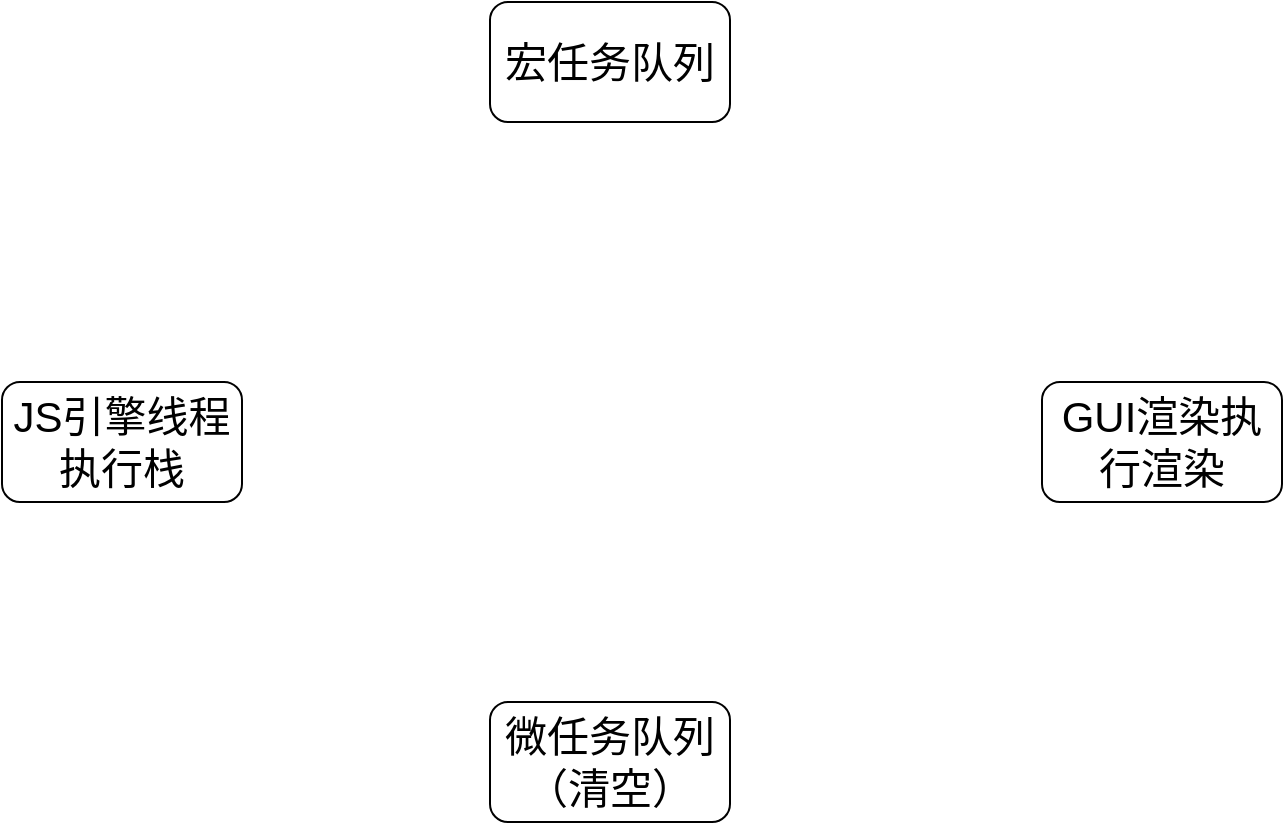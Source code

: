 <mxfile version="16.5.1" type="device"><diagram id="Y6DH406PcDHSqgpb-gte" name="第 1 页"><mxGraphModel dx="1106" dy="763" grid="1" gridSize="10" guides="1" tooltips="1" connect="1" arrows="1" fold="1" page="1" pageScale="1" pageWidth="827" pageHeight="1169" math="0" shadow="0"><root><mxCell id="0"/><mxCell id="1" parent="0"/><mxCell id="vGnEPMMnzd7Bg1tS4dI_-1" value="宏任务队列" style="rounded=1;whiteSpace=wrap;html=1;fontSize=21;" parent="1" vertex="1"><mxGeometry x="294" y="100" width="120" height="60" as="geometry"/></mxCell><mxCell id="vGnEPMMnzd7Bg1tS4dI_-2" value="JS引擎线程执行栈" style="rounded=1;whiteSpace=wrap;html=1;fontSize=21;" parent="1" vertex="1"><mxGeometry x="50" y="290" width="120" height="60" as="geometry"/></mxCell><mxCell id="vGnEPMMnzd7Bg1tS4dI_-3" value="微任务队列（清空）" style="rounded=1;whiteSpace=wrap;html=1;fontSize=21;" parent="1" vertex="1"><mxGeometry x="294" y="450" width="120" height="60" as="geometry"/></mxCell><mxCell id="vGnEPMMnzd7Bg1tS4dI_-4" value="GUI渲染执行渲染" style="rounded=1;whiteSpace=wrap;html=1;fontSize=21;" parent="1" vertex="1"><mxGeometry x="570" y="290" width="120" height="60" as="geometry"/></mxCell></root></mxGraphModel></diagram></mxfile>